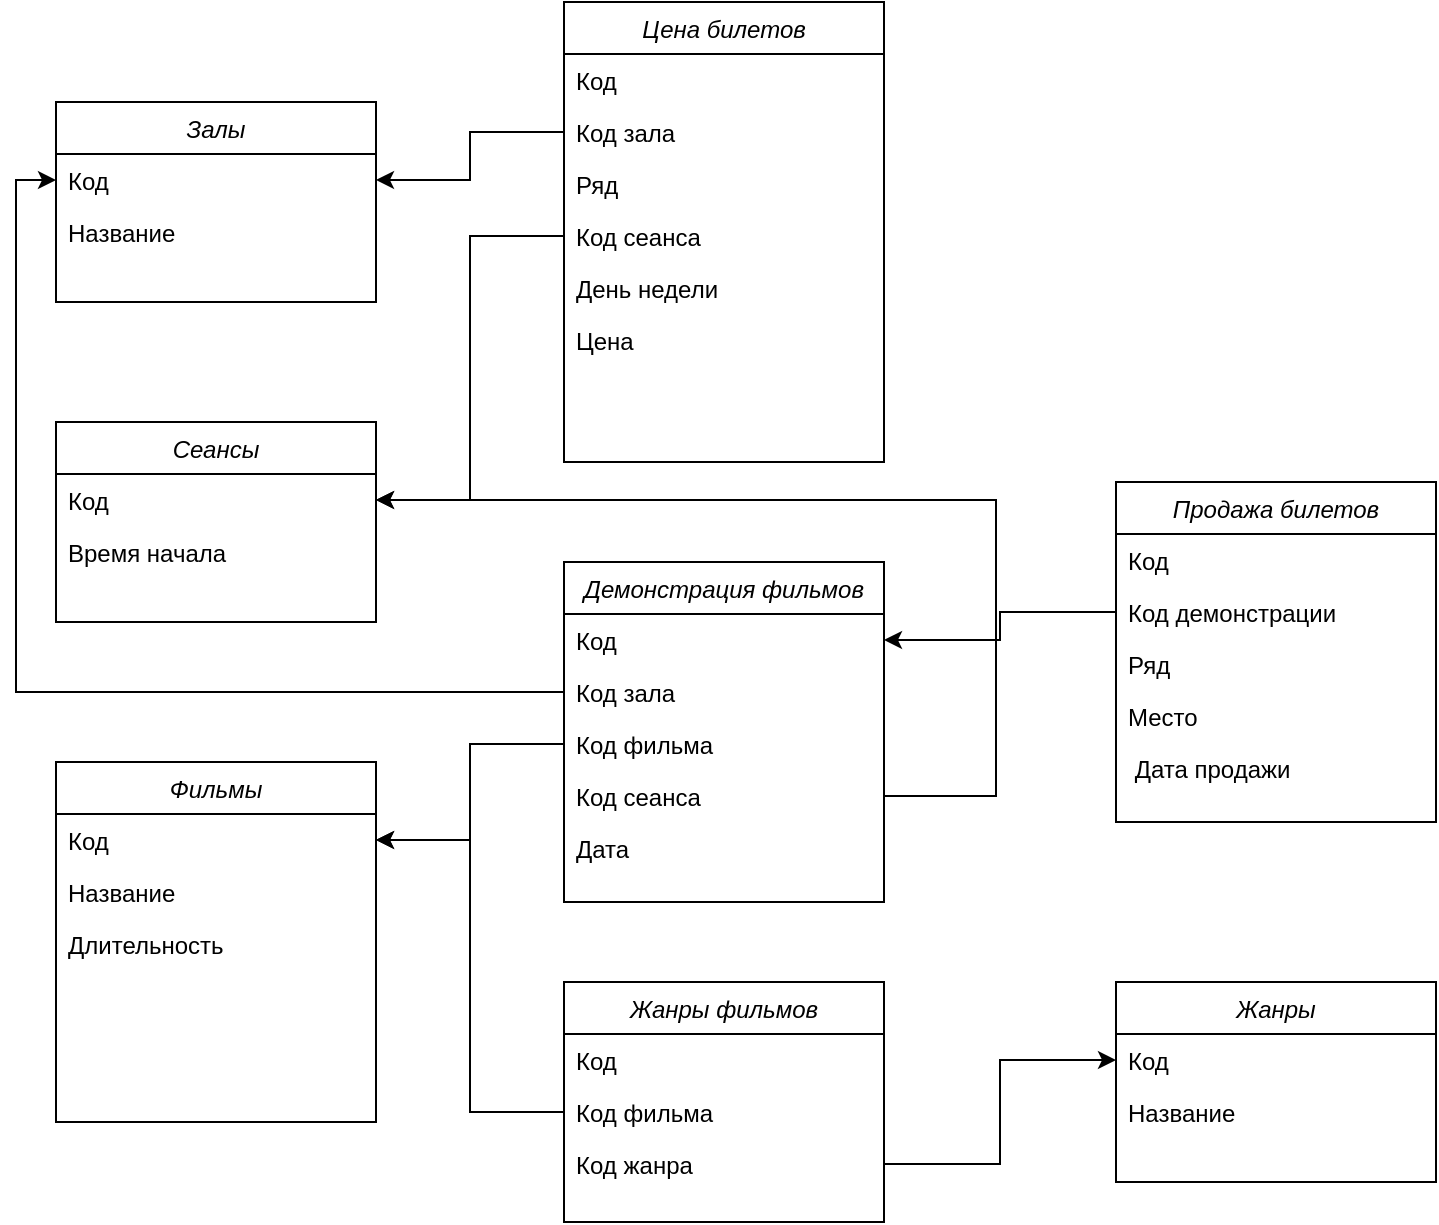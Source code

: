 <mxfile version="22.1.5" type="device">
  <diagram id="C5RBs43oDa-KdzZeNtuy" name="Page-1">
    <mxGraphModel dx="872" dy="447" grid="1" gridSize="10" guides="1" tooltips="1" connect="1" arrows="1" fold="1" page="1" pageScale="1" pageWidth="827" pageHeight="1169" math="0" shadow="0">
      <root>
        <mxCell id="WIyWlLk6GJQsqaUBKTNV-0" />
        <mxCell id="WIyWlLk6GJQsqaUBKTNV-1" parent="WIyWlLk6GJQsqaUBKTNV-0" />
        <mxCell id="zkfFHV4jXpPFQw0GAbJ--0" value="Залы" style="swimlane;fontStyle=2;align=center;verticalAlign=top;childLayout=stackLayout;horizontal=1;startSize=26;horizontalStack=0;resizeParent=1;resizeLast=0;collapsible=1;marginBottom=0;rounded=0;shadow=0;strokeWidth=1;" parent="WIyWlLk6GJQsqaUBKTNV-1" vertex="1">
          <mxGeometry x="80" y="90" width="160" height="100" as="geometry">
            <mxRectangle x="230" y="140" width="160" height="26" as="alternateBounds" />
          </mxGeometry>
        </mxCell>
        <mxCell id="zkfFHV4jXpPFQw0GAbJ--1" value="Код" style="text;align=left;verticalAlign=top;spacingLeft=4;spacingRight=4;overflow=hidden;rotatable=0;points=[[0,0.5],[1,0.5]];portConstraint=eastwest;" parent="zkfFHV4jXpPFQw0GAbJ--0" vertex="1">
          <mxGeometry y="26" width="160" height="26" as="geometry" />
        </mxCell>
        <mxCell id="zkfFHV4jXpPFQw0GAbJ--2" value="Название" style="text;align=left;verticalAlign=top;spacingLeft=4;spacingRight=4;overflow=hidden;rotatable=0;points=[[0,0.5],[1,0.5]];portConstraint=eastwest;rounded=0;shadow=0;html=0;" parent="zkfFHV4jXpPFQw0GAbJ--0" vertex="1">
          <mxGeometry y="52" width="160" height="26" as="geometry" />
        </mxCell>
        <mxCell id="v4lcgI29EIv8gRKMuPtj-0" value="Фильмы" style="swimlane;fontStyle=2;align=center;verticalAlign=top;childLayout=stackLayout;horizontal=1;startSize=26;horizontalStack=0;resizeParent=1;resizeLast=0;collapsible=1;marginBottom=0;rounded=0;shadow=0;strokeWidth=1;" parent="WIyWlLk6GJQsqaUBKTNV-1" vertex="1">
          <mxGeometry x="80" y="420" width="160" height="180" as="geometry">
            <mxRectangle x="230" y="140" width="160" height="26" as="alternateBounds" />
          </mxGeometry>
        </mxCell>
        <mxCell id="v4lcgI29EIv8gRKMuPtj-1" value="Код" style="text;align=left;verticalAlign=top;spacingLeft=4;spacingRight=4;overflow=hidden;rotatable=0;points=[[0,0.5],[1,0.5]];portConstraint=eastwest;" parent="v4lcgI29EIv8gRKMuPtj-0" vertex="1">
          <mxGeometry y="26" width="160" height="26" as="geometry" />
        </mxCell>
        <mxCell id="v4lcgI29EIv8gRKMuPtj-2" value="Название" style="text;align=left;verticalAlign=top;spacingLeft=4;spacingRight=4;overflow=hidden;rotatable=0;points=[[0,0.5],[1,0.5]];portConstraint=eastwest;rounded=0;shadow=0;html=0;" parent="v4lcgI29EIv8gRKMuPtj-0" vertex="1">
          <mxGeometry y="52" width="160" height="26" as="geometry" />
        </mxCell>
        <mxCell id="Kpd_ffM_xPuLaShU7vlw-1" value="Длительность" style="text;align=left;verticalAlign=top;spacingLeft=4;spacingRight=4;overflow=hidden;rotatable=0;points=[[0,0.5],[1,0.5]];portConstraint=eastwest;rounded=0;shadow=0;html=0;" parent="v4lcgI29EIv8gRKMuPtj-0" vertex="1">
          <mxGeometry y="78" width="160" height="26" as="geometry" />
        </mxCell>
        <mxCell id="v4lcgI29EIv8gRKMuPtj-3" value="Сеансы" style="swimlane;fontStyle=2;align=center;verticalAlign=top;childLayout=stackLayout;horizontal=1;startSize=26;horizontalStack=0;resizeParent=1;resizeLast=0;collapsible=1;marginBottom=0;rounded=0;shadow=0;strokeWidth=1;" parent="WIyWlLk6GJQsqaUBKTNV-1" vertex="1">
          <mxGeometry x="80" y="250" width="160" height="100" as="geometry">
            <mxRectangle x="230" y="140" width="160" height="26" as="alternateBounds" />
          </mxGeometry>
        </mxCell>
        <mxCell id="v4lcgI29EIv8gRKMuPtj-4" value="Код" style="text;align=left;verticalAlign=top;spacingLeft=4;spacingRight=4;overflow=hidden;rotatable=0;points=[[0,0.5],[1,0.5]];portConstraint=eastwest;" parent="v4lcgI29EIv8gRKMuPtj-3" vertex="1">
          <mxGeometry y="26" width="160" height="26" as="geometry" />
        </mxCell>
        <mxCell id="v4lcgI29EIv8gRKMuPtj-5" value="Время начала" style="text;align=left;verticalAlign=top;spacingLeft=4;spacingRight=4;overflow=hidden;rotatable=0;points=[[0,0.5],[1,0.5]];portConstraint=eastwest;rounded=0;shadow=0;html=0;" parent="v4lcgI29EIv8gRKMuPtj-3" vertex="1">
          <mxGeometry y="52" width="160" height="26" as="geometry" />
        </mxCell>
        <mxCell id="v4lcgI29EIv8gRKMuPtj-6" value="Цена билетов" style="swimlane;fontStyle=2;align=center;verticalAlign=top;childLayout=stackLayout;horizontal=1;startSize=26;horizontalStack=0;resizeParent=1;resizeLast=0;collapsible=1;marginBottom=0;rounded=0;shadow=0;strokeWidth=1;" parent="WIyWlLk6GJQsqaUBKTNV-1" vertex="1">
          <mxGeometry x="334" y="40" width="160" height="230" as="geometry">
            <mxRectangle x="230" y="140" width="160" height="26" as="alternateBounds" />
          </mxGeometry>
        </mxCell>
        <mxCell id="v4lcgI29EIv8gRKMuPtj-7" value="Код" style="text;align=left;verticalAlign=top;spacingLeft=4;spacingRight=4;overflow=hidden;rotatable=0;points=[[0,0.5],[1,0.5]];portConstraint=eastwest;" parent="v4lcgI29EIv8gRKMuPtj-6" vertex="1">
          <mxGeometry y="26" width="160" height="26" as="geometry" />
        </mxCell>
        <mxCell id="v4lcgI29EIv8gRKMuPtj-8" value="Код зала" style="text;align=left;verticalAlign=top;spacingLeft=4;spacingRight=4;overflow=hidden;rotatable=0;points=[[0,0.5],[1,0.5]];portConstraint=eastwest;rounded=0;shadow=0;html=0;" parent="v4lcgI29EIv8gRKMuPtj-6" vertex="1">
          <mxGeometry y="52" width="160" height="26" as="geometry" />
        </mxCell>
        <mxCell id="v4lcgI29EIv8gRKMuPtj-9" value="Ряд" style="text;align=left;verticalAlign=top;spacingLeft=4;spacingRight=4;overflow=hidden;rotatable=0;points=[[0,0.5],[1,0.5]];portConstraint=eastwest;rounded=0;shadow=0;html=0;" parent="v4lcgI29EIv8gRKMuPtj-6" vertex="1">
          <mxGeometry y="78" width="160" height="26" as="geometry" />
        </mxCell>
        <mxCell id="v4lcgI29EIv8gRKMuPtj-10" value="Код сеанса" style="text;align=left;verticalAlign=top;spacingLeft=4;spacingRight=4;overflow=hidden;rotatable=0;points=[[0,0.5],[1,0.5]];portConstraint=eastwest;rounded=0;shadow=0;html=0;" parent="v4lcgI29EIv8gRKMuPtj-6" vertex="1">
          <mxGeometry y="104" width="160" height="26" as="geometry" />
        </mxCell>
        <mxCell id="v4lcgI29EIv8gRKMuPtj-11" value="День недели" style="text;align=left;verticalAlign=top;spacingLeft=4;spacingRight=4;overflow=hidden;rotatable=0;points=[[0,0.5],[1,0.5]];portConstraint=eastwest;rounded=0;shadow=0;html=0;" parent="v4lcgI29EIv8gRKMuPtj-6" vertex="1">
          <mxGeometry y="130" width="160" height="26" as="geometry" />
        </mxCell>
        <mxCell id="KGG0c1qBYDvsHdIug0vX-0" value="Цена" style="text;align=left;verticalAlign=top;spacingLeft=4;spacingRight=4;overflow=hidden;rotatable=0;points=[[0,0.5],[1,0.5]];portConstraint=eastwest;rounded=0;shadow=0;html=0;" parent="v4lcgI29EIv8gRKMuPtj-6" vertex="1">
          <mxGeometry y="156" width="160" height="26" as="geometry" />
        </mxCell>
        <mxCell id="v4lcgI29EIv8gRKMuPtj-12" value="Демонстрация фильмов" style="swimlane;fontStyle=2;align=center;verticalAlign=top;childLayout=stackLayout;horizontal=1;startSize=26;horizontalStack=0;resizeParent=1;resizeLast=0;collapsible=1;marginBottom=0;rounded=0;shadow=0;strokeWidth=1;" parent="WIyWlLk6GJQsqaUBKTNV-1" vertex="1">
          <mxGeometry x="334" y="320" width="160" height="170" as="geometry">
            <mxRectangle x="230" y="140" width="160" height="26" as="alternateBounds" />
          </mxGeometry>
        </mxCell>
        <mxCell id="v4lcgI29EIv8gRKMuPtj-13" value="Код" style="text;align=left;verticalAlign=top;spacingLeft=4;spacingRight=4;overflow=hidden;rotatable=0;points=[[0,0.5],[1,0.5]];portConstraint=eastwest;" parent="v4lcgI29EIv8gRKMuPtj-12" vertex="1">
          <mxGeometry y="26" width="160" height="26" as="geometry" />
        </mxCell>
        <mxCell id="v4lcgI29EIv8gRKMuPtj-14" value="Код зала" style="text;align=left;verticalAlign=top;spacingLeft=4;spacingRight=4;overflow=hidden;rotatable=0;points=[[0,0.5],[1,0.5]];portConstraint=eastwest;rounded=0;shadow=0;html=0;" parent="v4lcgI29EIv8gRKMuPtj-12" vertex="1">
          <mxGeometry y="52" width="160" height="26" as="geometry" />
        </mxCell>
        <mxCell id="v4lcgI29EIv8gRKMuPtj-15" value="Код фильма" style="text;align=left;verticalAlign=top;spacingLeft=4;spacingRight=4;overflow=hidden;rotatable=0;points=[[0,0.5],[1,0.5]];portConstraint=eastwest;rounded=0;shadow=0;html=0;" parent="v4lcgI29EIv8gRKMuPtj-12" vertex="1">
          <mxGeometry y="78" width="160" height="26" as="geometry" />
        </mxCell>
        <mxCell id="v4lcgI29EIv8gRKMuPtj-16" value="Код сеанса" style="text;align=left;verticalAlign=top;spacingLeft=4;spacingRight=4;overflow=hidden;rotatable=0;points=[[0,0.5],[1,0.5]];portConstraint=eastwest;rounded=0;shadow=0;html=0;" parent="v4lcgI29EIv8gRKMuPtj-12" vertex="1">
          <mxGeometry y="104" width="160" height="26" as="geometry" />
        </mxCell>
        <mxCell id="v4lcgI29EIv8gRKMuPtj-17" value="Дата" style="text;align=left;verticalAlign=top;spacingLeft=4;spacingRight=4;overflow=hidden;rotatable=0;points=[[0,0.5],[1,0.5]];portConstraint=eastwest;rounded=0;shadow=0;html=0;" parent="v4lcgI29EIv8gRKMuPtj-12" vertex="1">
          <mxGeometry y="130" width="160" height="26" as="geometry" />
        </mxCell>
        <mxCell id="v4lcgI29EIv8gRKMuPtj-18" value="Продажа билетов" style="swimlane;fontStyle=2;align=center;verticalAlign=top;childLayout=stackLayout;horizontal=1;startSize=26;horizontalStack=0;resizeParent=1;resizeLast=0;collapsible=1;marginBottom=0;rounded=0;shadow=0;strokeWidth=1;" parent="WIyWlLk6GJQsqaUBKTNV-1" vertex="1">
          <mxGeometry x="610" y="280" width="160" height="170" as="geometry">
            <mxRectangle x="230" y="140" width="160" height="26" as="alternateBounds" />
          </mxGeometry>
        </mxCell>
        <mxCell id="v4lcgI29EIv8gRKMuPtj-19" value="Код" style="text;align=left;verticalAlign=top;spacingLeft=4;spacingRight=4;overflow=hidden;rotatable=0;points=[[0,0.5],[1,0.5]];portConstraint=eastwest;" parent="v4lcgI29EIv8gRKMuPtj-18" vertex="1">
          <mxGeometry y="26" width="160" height="26" as="geometry" />
        </mxCell>
        <mxCell id="v4lcgI29EIv8gRKMuPtj-20" value="Код демонстрации" style="text;align=left;verticalAlign=top;spacingLeft=4;spacingRight=4;overflow=hidden;rotatable=0;points=[[0,0.5],[1,0.5]];portConstraint=eastwest;rounded=0;shadow=0;html=0;" parent="v4lcgI29EIv8gRKMuPtj-18" vertex="1">
          <mxGeometry y="52" width="160" height="26" as="geometry" />
        </mxCell>
        <mxCell id="v4lcgI29EIv8gRKMuPtj-21" value="Ряд" style="text;align=left;verticalAlign=top;spacingLeft=4;spacingRight=4;overflow=hidden;rotatable=0;points=[[0,0.5],[1,0.5]];portConstraint=eastwest;rounded=0;shadow=0;html=0;" parent="v4lcgI29EIv8gRKMuPtj-18" vertex="1">
          <mxGeometry y="78" width="160" height="26" as="geometry" />
        </mxCell>
        <mxCell id="v4lcgI29EIv8gRKMuPtj-22" value="Место" style="text;align=left;verticalAlign=top;spacingLeft=4;spacingRight=4;overflow=hidden;rotatable=0;points=[[0,0.5],[1,0.5]];portConstraint=eastwest;rounded=0;shadow=0;html=0;" parent="v4lcgI29EIv8gRKMuPtj-18" vertex="1">
          <mxGeometry y="104" width="160" height="26" as="geometry" />
        </mxCell>
        <mxCell id="v4lcgI29EIv8gRKMuPtj-23" value=" Дата продажи" style="text;align=left;verticalAlign=top;spacingLeft=4;spacingRight=4;overflow=hidden;rotatable=0;points=[[0,0.5],[1,0.5]];portConstraint=eastwest;rounded=0;shadow=0;html=0;" parent="v4lcgI29EIv8gRKMuPtj-18" vertex="1">
          <mxGeometry y="130" width="160" height="26" as="geometry" />
        </mxCell>
        <mxCell id="v4lcgI29EIv8gRKMuPtj-24" style="edgeStyle=orthogonalEdgeStyle;rounded=0;orthogonalLoop=1;jettySize=auto;html=1;" parent="WIyWlLk6GJQsqaUBKTNV-1" source="v4lcgI29EIv8gRKMuPtj-8" target="zkfFHV4jXpPFQw0GAbJ--1" edge="1">
          <mxGeometry relative="1" as="geometry" />
        </mxCell>
        <mxCell id="v4lcgI29EIv8gRKMuPtj-25" style="edgeStyle=orthogonalEdgeStyle;rounded=0;orthogonalLoop=1;jettySize=auto;html=1;entryX=1;entryY=0.5;entryDx=0;entryDy=0;" parent="WIyWlLk6GJQsqaUBKTNV-1" source="v4lcgI29EIv8gRKMuPtj-10" target="v4lcgI29EIv8gRKMuPtj-4" edge="1">
          <mxGeometry relative="1" as="geometry" />
        </mxCell>
        <mxCell id="v4lcgI29EIv8gRKMuPtj-27" style="edgeStyle=orthogonalEdgeStyle;rounded=0;orthogonalLoop=1;jettySize=auto;html=1;entryX=0;entryY=0.5;entryDx=0;entryDy=0;" parent="WIyWlLk6GJQsqaUBKTNV-1" source="v4lcgI29EIv8gRKMuPtj-14" target="zkfFHV4jXpPFQw0GAbJ--1" edge="1">
          <mxGeometry relative="1" as="geometry" />
        </mxCell>
        <mxCell id="v4lcgI29EIv8gRKMuPtj-28" style="edgeStyle=orthogonalEdgeStyle;rounded=0;orthogonalLoop=1;jettySize=auto;html=1;" parent="WIyWlLk6GJQsqaUBKTNV-1" source="v4lcgI29EIv8gRKMuPtj-15" target="v4lcgI29EIv8gRKMuPtj-1" edge="1">
          <mxGeometry relative="1" as="geometry" />
        </mxCell>
        <mxCell id="v4lcgI29EIv8gRKMuPtj-30" style="edgeStyle=orthogonalEdgeStyle;rounded=0;orthogonalLoop=1;jettySize=auto;html=1;" parent="WIyWlLk6GJQsqaUBKTNV-1" source="v4lcgI29EIv8gRKMuPtj-16" target="v4lcgI29EIv8gRKMuPtj-4" edge="1">
          <mxGeometry relative="1" as="geometry">
            <Array as="points">
              <mxPoint x="550" y="437" />
              <mxPoint x="550" y="289" />
            </Array>
          </mxGeometry>
        </mxCell>
        <mxCell id="KGG0c1qBYDvsHdIug0vX-1" style="edgeStyle=orthogonalEdgeStyle;rounded=0;orthogonalLoop=1;jettySize=auto;html=1;" parent="WIyWlLk6GJQsqaUBKTNV-1" source="v4lcgI29EIv8gRKMuPtj-20" target="v4lcgI29EIv8gRKMuPtj-13" edge="1">
          <mxGeometry relative="1" as="geometry" />
        </mxCell>
        <mxCell id="Kpd_ffM_xPuLaShU7vlw-3" value="Жанры" style="swimlane;fontStyle=2;align=center;verticalAlign=top;childLayout=stackLayout;horizontal=1;startSize=26;horizontalStack=0;resizeParent=1;resizeLast=0;collapsible=1;marginBottom=0;rounded=0;shadow=0;strokeWidth=1;" parent="WIyWlLk6GJQsqaUBKTNV-1" vertex="1">
          <mxGeometry x="610" y="530" width="160" height="100" as="geometry">
            <mxRectangle x="230" y="140" width="160" height="26" as="alternateBounds" />
          </mxGeometry>
        </mxCell>
        <mxCell id="Kpd_ffM_xPuLaShU7vlw-4" value="Код" style="text;align=left;verticalAlign=top;spacingLeft=4;spacingRight=4;overflow=hidden;rotatable=0;points=[[0,0.5],[1,0.5]];portConstraint=eastwest;" parent="Kpd_ffM_xPuLaShU7vlw-3" vertex="1">
          <mxGeometry y="26" width="160" height="26" as="geometry" />
        </mxCell>
        <mxCell id="Kpd_ffM_xPuLaShU7vlw-5" value="Название" style="text;align=left;verticalAlign=top;spacingLeft=4;spacingRight=4;overflow=hidden;rotatable=0;points=[[0,0.5],[1,0.5]];portConstraint=eastwest;rounded=0;shadow=0;html=0;" parent="Kpd_ffM_xPuLaShU7vlw-3" vertex="1">
          <mxGeometry y="52" width="160" height="26" as="geometry" />
        </mxCell>
        <mxCell id="Kpd_ffM_xPuLaShU7vlw-7" value="Жанры фильмов" style="swimlane;fontStyle=2;align=center;verticalAlign=top;childLayout=stackLayout;horizontal=1;startSize=26;horizontalStack=0;resizeParent=1;resizeLast=0;collapsible=1;marginBottom=0;rounded=0;shadow=0;strokeWidth=1;" parent="WIyWlLk6GJQsqaUBKTNV-1" vertex="1">
          <mxGeometry x="334" y="530" width="160" height="120" as="geometry">
            <mxRectangle x="230" y="140" width="160" height="26" as="alternateBounds" />
          </mxGeometry>
        </mxCell>
        <mxCell id="Kpd_ffM_xPuLaShU7vlw-8" value="Код" style="text;align=left;verticalAlign=top;spacingLeft=4;spacingRight=4;overflow=hidden;rotatable=0;points=[[0,0.5],[1,0.5]];portConstraint=eastwest;" parent="Kpd_ffM_xPuLaShU7vlw-7" vertex="1">
          <mxGeometry y="26" width="160" height="26" as="geometry" />
        </mxCell>
        <mxCell id="Kpd_ffM_xPuLaShU7vlw-9" value="Код фильма" style="text;align=left;verticalAlign=top;spacingLeft=4;spacingRight=4;overflow=hidden;rotatable=0;points=[[0,0.5],[1,0.5]];portConstraint=eastwest;rounded=0;shadow=0;html=0;" parent="Kpd_ffM_xPuLaShU7vlw-7" vertex="1">
          <mxGeometry y="52" width="160" height="26" as="geometry" />
        </mxCell>
        <mxCell id="Kpd_ffM_xPuLaShU7vlw-10" value="Код жанра" style="text;align=left;verticalAlign=top;spacingLeft=4;spacingRight=4;overflow=hidden;rotatable=0;points=[[0,0.5],[1,0.5]];portConstraint=eastwest;rounded=0;shadow=0;html=0;" parent="Kpd_ffM_xPuLaShU7vlw-7" vertex="1">
          <mxGeometry y="78" width="160" height="26" as="geometry" />
        </mxCell>
        <mxCell id="Kpd_ffM_xPuLaShU7vlw-11" style="edgeStyle=orthogonalEdgeStyle;rounded=0;orthogonalLoop=1;jettySize=auto;html=1;entryX=1;entryY=0.5;entryDx=0;entryDy=0;" parent="WIyWlLk6GJQsqaUBKTNV-1" source="Kpd_ffM_xPuLaShU7vlw-9" target="v4lcgI29EIv8gRKMuPtj-1" edge="1">
          <mxGeometry relative="1" as="geometry" />
        </mxCell>
        <mxCell id="Kpd_ffM_xPuLaShU7vlw-12" style="edgeStyle=orthogonalEdgeStyle;rounded=0;orthogonalLoop=1;jettySize=auto;html=1;" parent="WIyWlLk6GJQsqaUBKTNV-1" source="Kpd_ffM_xPuLaShU7vlw-10" target="Kpd_ffM_xPuLaShU7vlw-4" edge="1">
          <mxGeometry relative="1" as="geometry" />
        </mxCell>
      </root>
    </mxGraphModel>
  </diagram>
</mxfile>
